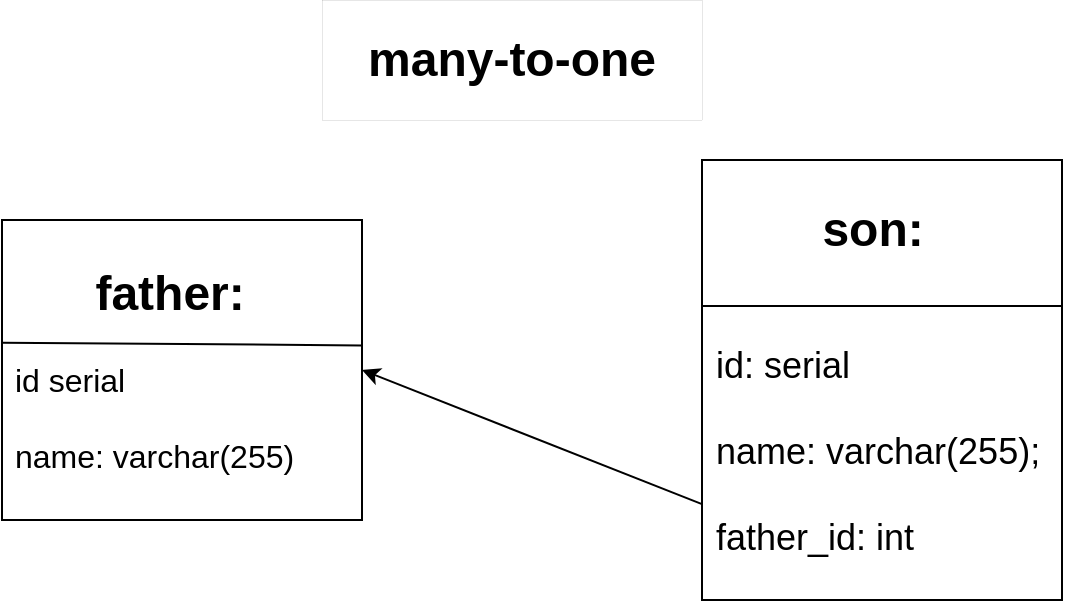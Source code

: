 <mxfile version="18.2.0" type="github">
  <diagram id="GwwkPypv9oJo8DvXTh1N" name="Page-1">
    <mxGraphModel dx="868" dy="477" grid="1" gridSize="10" guides="1" tooltips="1" connect="1" arrows="1" fold="1" page="1" pageScale="1" pageWidth="827" pageHeight="1169" math="0" shadow="0">
      <root>
        <mxCell id="0" />
        <mxCell id="1" parent="0" />
        <mxCell id="wlpXhkUfP4olv9oXEfLN-3" value="&lt;div style=&quot;text-align: center;&quot;&gt;&lt;span style=&quot;background-color: initial;&quot;&gt;&lt;font style=&quot;font-size: 24px;&quot;&gt;&amp;nbsp; &amp;nbsp;&lt;b style=&quot;&quot;&gt;father:&lt;/b&gt;&lt;/font&gt;&lt;/span&gt;&lt;/div&gt;&lt;div style=&quot;&quot;&gt;&lt;span style=&quot;background-color: initial;&quot;&gt;&lt;font size=&quot;3&quot;&gt;&lt;br&gt;&lt;/font&gt;&lt;/span&gt;&lt;/div&gt;&lt;div style=&quot;&quot;&gt;&lt;span style=&quot;background-color: initial;&quot;&gt;&lt;font size=&quot;3&quot;&gt;&amp;nbsp;id serial&lt;/font&gt;&lt;/span&gt;&lt;/div&gt;&lt;div style=&quot;&quot;&gt;&lt;span style=&quot;background-color: initial;&quot;&gt;&lt;font size=&quot;3&quot;&gt;&lt;br&gt;&lt;/font&gt;&lt;/span&gt;&lt;/div&gt;&lt;div style=&quot;&quot;&gt;&lt;span style=&quot;background-color: initial;&quot;&gt;&lt;font size=&quot;3&quot;&gt;&amp;nbsp;name: varchar(255)&lt;/font&gt;&lt;/span&gt;&lt;/div&gt;" style="rounded=0;whiteSpace=wrap;html=1;align=left;" parent="1" vertex="1">
          <mxGeometry x="120" y="210" width="180" height="150" as="geometry" />
        </mxCell>
        <mxCell id="wlpXhkUfP4olv9oXEfLN-7" value="&lt;div style=&quot;text-align: center;&quot;&gt;&lt;font style=&quot;font-size: 24px;&quot;&gt;&lt;b style=&quot;background-color: initial;&quot;&gt;son:&lt;/b&gt;&lt;/font&gt;&lt;/div&gt;&lt;font style=&quot;font-size: 18px;&quot;&gt;&lt;br&gt;&lt;br&gt;&amp;nbsp;id: serial&lt;br&gt;&lt;br&gt;&amp;nbsp;name: varchar(255);&lt;br&gt;&lt;br&gt;&amp;nbsp;father_id: int&lt;/font&gt;" style="rounded=0;whiteSpace=wrap;html=1;align=left;" parent="1" vertex="1">
          <mxGeometry x="470" y="180" width="180" height="220" as="geometry" />
        </mxCell>
        <mxCell id="plhnmhnb_Tc7L_MUaPgg-1" value="" style="endArrow=classic;html=1;rounded=0;fontSize=18;entryX=1;entryY=0.5;entryDx=0;entryDy=0;exitX=0;exitY=0.782;exitDx=0;exitDy=0;exitPerimeter=0;" parent="1" target="wlpXhkUfP4olv9oXEfLN-3" edge="1" source="wlpXhkUfP4olv9oXEfLN-7">
          <mxGeometry width="50" height="50" relative="1" as="geometry">
            <mxPoint x="470" y="230" as="sourcePoint" />
            <mxPoint x="440" y="180" as="targetPoint" />
          </mxGeometry>
        </mxCell>
        <mxCell id="ZtufKX9YES1m1Jqa9ujC-1" value="" style="endArrow=none;html=1;rounded=0;exitX=0;exitY=0.409;exitDx=0;exitDy=0;exitPerimeter=0;entryX=1;entryY=0.418;entryDx=0;entryDy=0;entryPerimeter=0;" edge="1" parent="1" source="wlpXhkUfP4olv9oXEfLN-3" target="wlpXhkUfP4olv9oXEfLN-3">
          <mxGeometry width="50" height="50" relative="1" as="geometry">
            <mxPoint x="390" y="270" as="sourcePoint" />
            <mxPoint x="110" y="380" as="targetPoint" />
          </mxGeometry>
        </mxCell>
        <mxCell id="ZtufKX9YES1m1Jqa9ujC-2" value="" style="endArrow=none;html=1;rounded=0;exitX=0;exitY=0.332;exitDx=0;exitDy=0;exitPerimeter=0;" edge="1" parent="1" source="wlpXhkUfP4olv9oXEfLN-7">
          <mxGeometry width="50" height="50" relative="1" as="geometry">
            <mxPoint x="390" y="270" as="sourcePoint" />
            <mxPoint x="650" y="253" as="targetPoint" />
            <Array as="points" />
          </mxGeometry>
        </mxCell>
        <mxCell id="ZtufKX9YES1m1Jqa9ujC-3" value="&lt;b&gt;many-to-one&lt;/b&gt;" style="rounded=0;whiteSpace=wrap;html=1;fontSize=24;strokeWidth=0;" vertex="1" parent="1">
          <mxGeometry x="280" y="100" width="190" height="60" as="geometry" />
        </mxCell>
      </root>
    </mxGraphModel>
  </diagram>
</mxfile>
